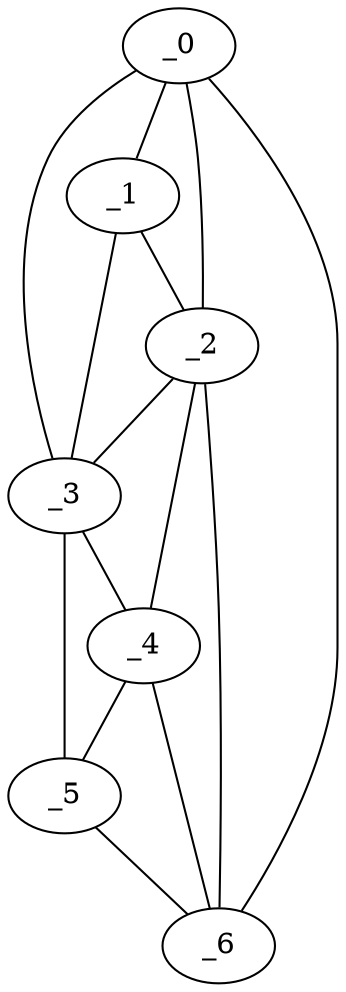 graph "obj38__250.gxl" {
	_0	 [x=22,
		y=41];
	_1	 [x=35,
		y=38];
	_0 -- _1	 [valence=2];
	_2	 [x=46,
		y=46];
	_0 -- _2	 [valence=1];
	_3	 [x=52,
		y=24];
	_0 -- _3	 [valence=1];
	_6	 [x=115,
		y=95];
	_0 -- _6	 [valence=1];
	_1 -- _2	 [valence=2];
	_1 -- _3	 [valence=1];
	_2 -- _3	 [valence=2];
	_4	 [x=67,
		y=42];
	_2 -- _4	 [valence=2];
	_2 -- _6	 [valence=2];
	_3 -- _4	 [valence=1];
	_5	 [x=68,
		y=33];
	_3 -- _5	 [valence=1];
	_4 -- _5	 [valence=2];
	_4 -- _6	 [valence=1];
	_5 -- _6	 [valence=1];
}
